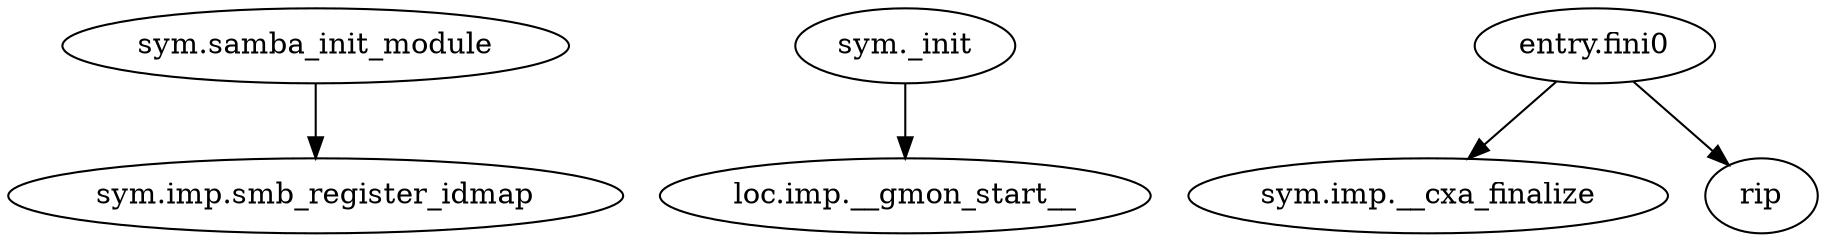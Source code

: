 digraph code {
  "0x00000ec0" [label="sym.samba_init_module"];
  "0x00000ec0" -> "0x000009c0";
  "0x000009c0" [label="sym.imp.smb_register_idmap"];
  "0x00000978" [label="sym._init"];
  "0x00000978" -> "0x000009e0";
  "0x000009e0" [label="loc.imp.__gmon_start__"];
  "0x00000b00" [label="entry.fini0"];
  "0x00000b00" -> "0x00000a60";
  "0x00000a60" [label="sym.imp.__cxa_finalize"];
  "0x00000b00" -> "0x00000a70";
  "0x00000a70" [label="rip"];
}